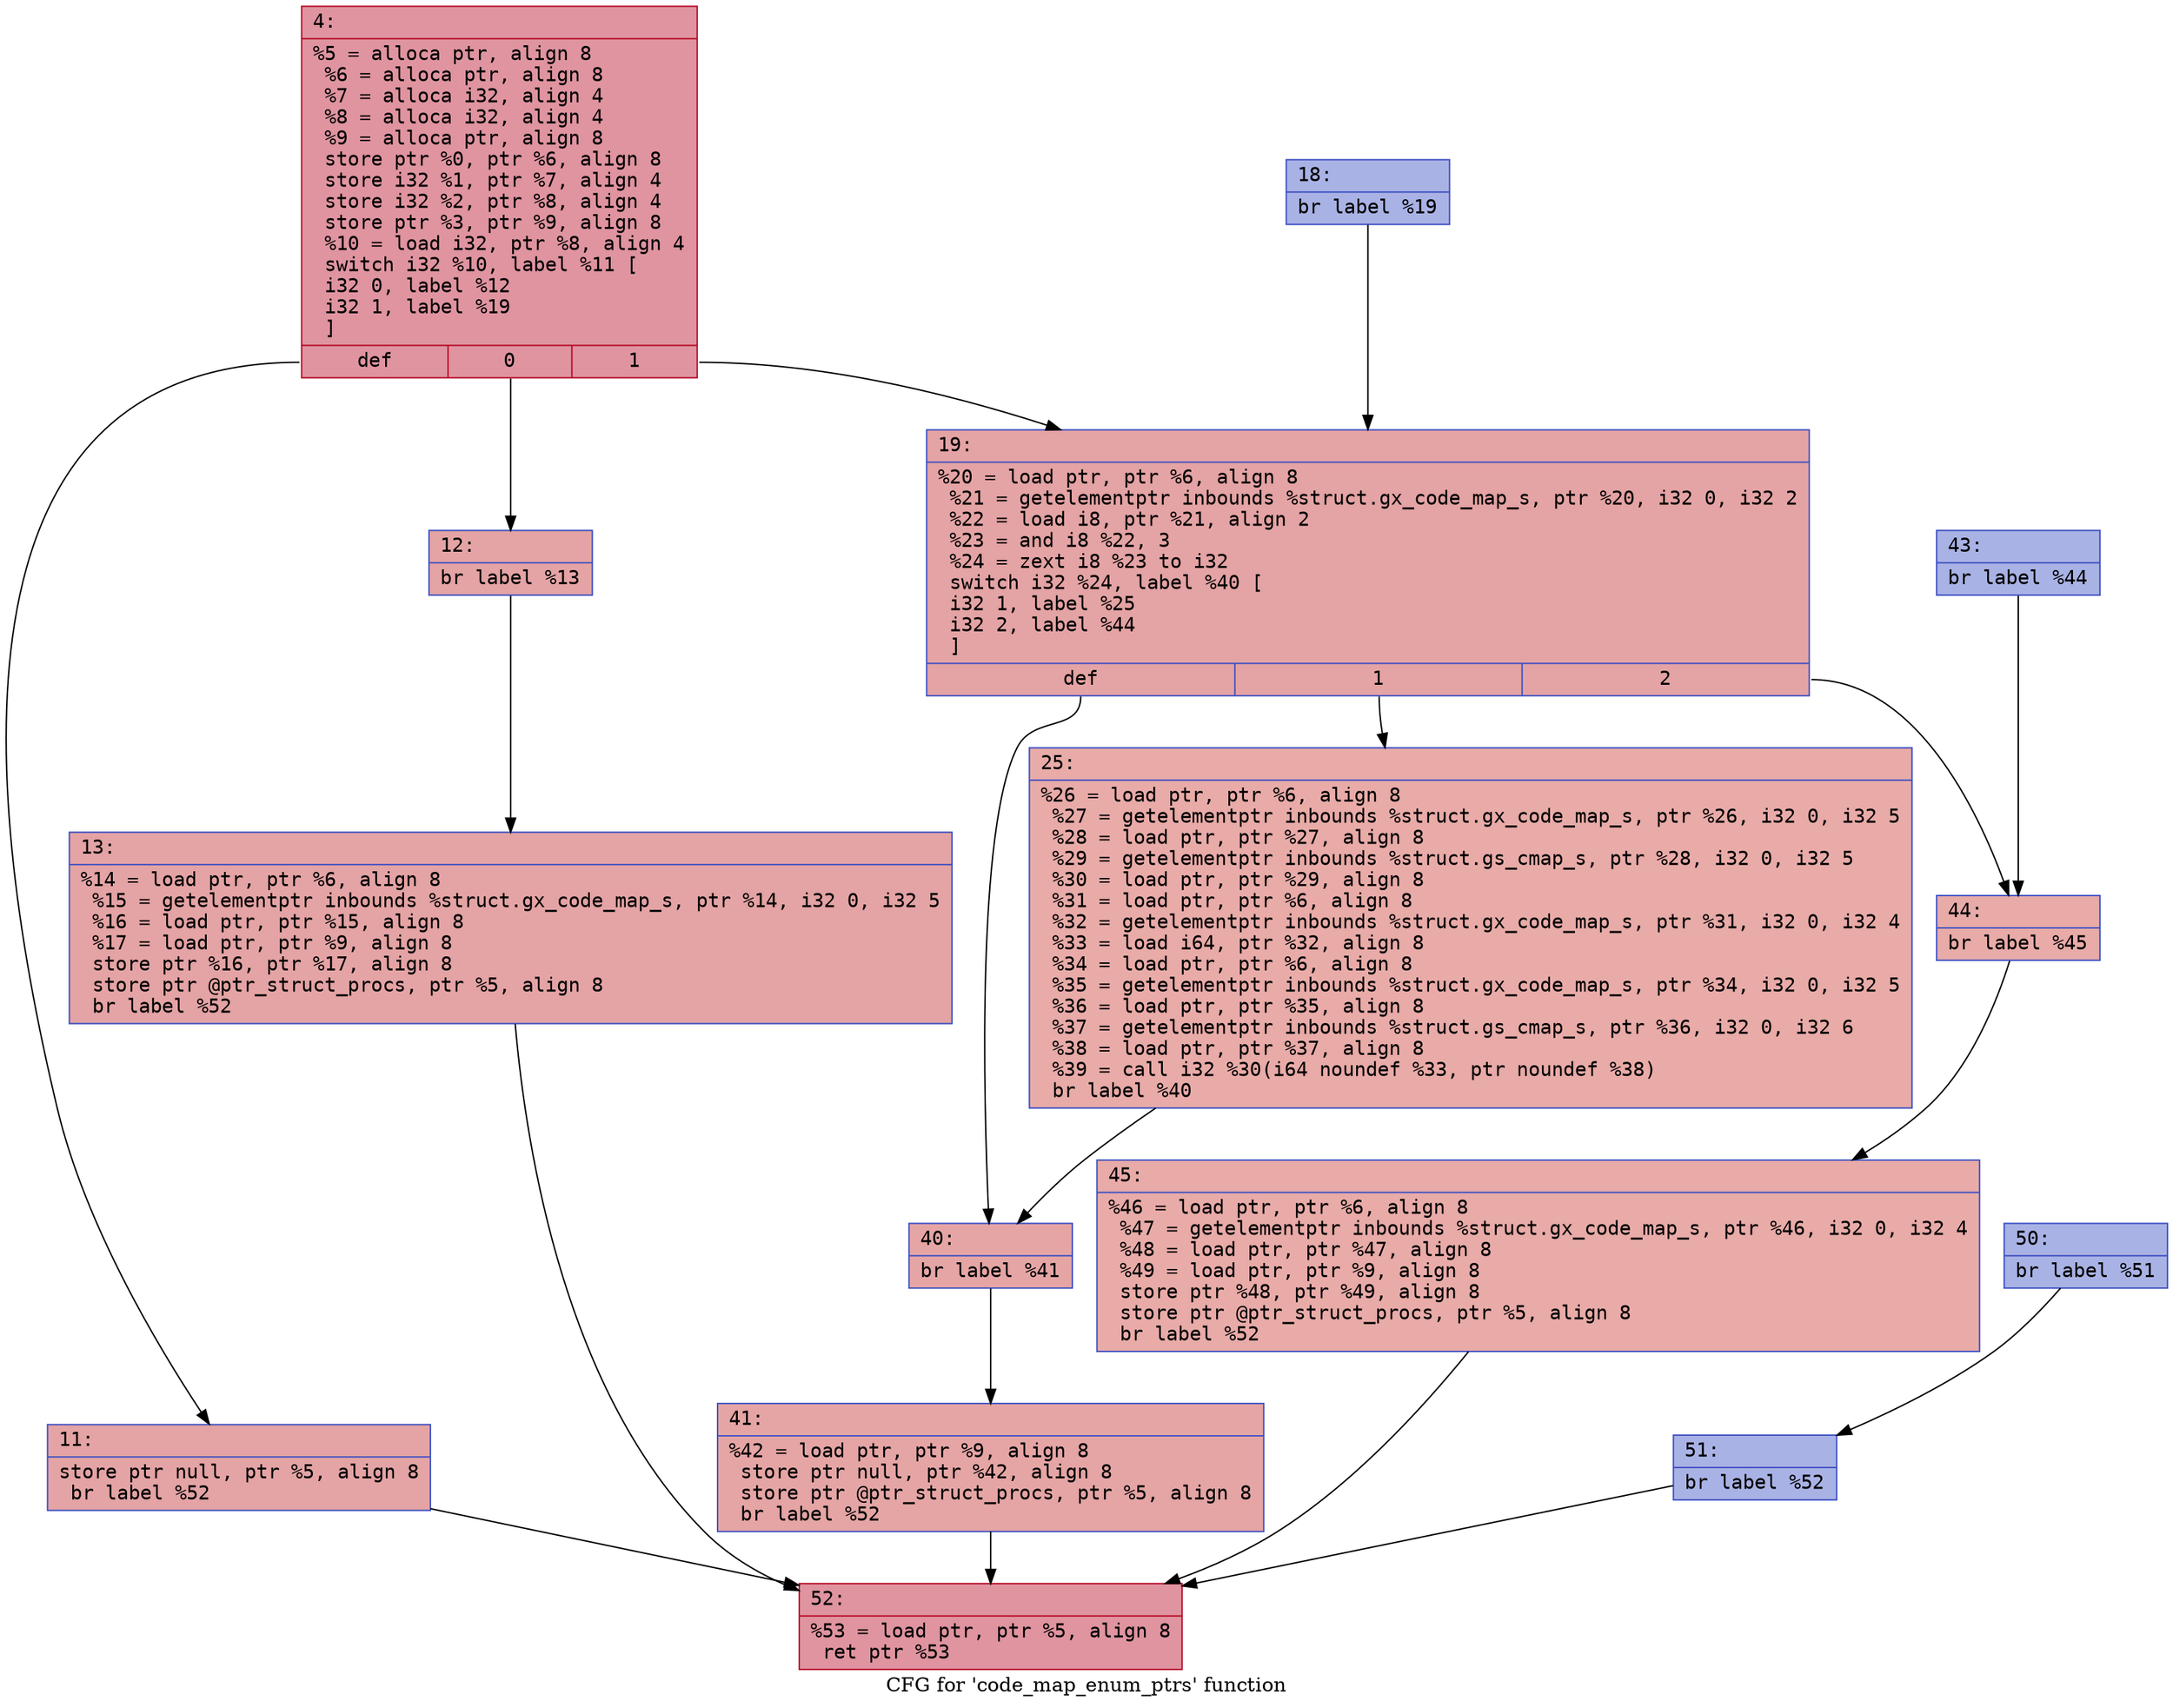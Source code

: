 digraph "CFG for 'code_map_enum_ptrs' function" {
	label="CFG for 'code_map_enum_ptrs' function";

	Node0x6000017fa490 [shape=record,color="#b70d28ff", style=filled, fillcolor="#b70d2870" fontname="Courier",label="{4:\l|  %5 = alloca ptr, align 8\l  %6 = alloca ptr, align 8\l  %7 = alloca i32, align 4\l  %8 = alloca i32, align 4\l  %9 = alloca ptr, align 8\l  store ptr %0, ptr %6, align 8\l  store i32 %1, ptr %7, align 4\l  store i32 %2, ptr %8, align 4\l  store ptr %3, ptr %9, align 8\l  %10 = load i32, ptr %8, align 4\l  switch i32 %10, label %11 [\l    i32 0, label %12\l    i32 1, label %19\l  ]\l|{<s0>def|<s1>0|<s2>1}}"];
	Node0x6000017fa490:s0 -> Node0x6000017fa4e0[tooltip="4 -> 11\nProbability 33.33%" ];
	Node0x6000017fa490:s1 -> Node0x6000017fa530[tooltip="4 -> 12\nProbability 33.33%" ];
	Node0x6000017fa490:s2 -> Node0x6000017fa620[tooltip="4 -> 19\nProbability 33.33%" ];
	Node0x6000017fa4e0 [shape=record,color="#3d50c3ff", style=filled, fillcolor="#c32e3170" fontname="Courier",label="{11:\l|  store ptr null, ptr %5, align 8\l  br label %52\l}"];
	Node0x6000017fa4e0 -> Node0x6000017fa8f0[tooltip="11 -> 52\nProbability 100.00%" ];
	Node0x6000017fa530 [shape=record,color="#3d50c3ff", style=filled, fillcolor="#c32e3170" fontname="Courier",label="{12:\l|  br label %13\l}"];
	Node0x6000017fa530 -> Node0x6000017fa580[tooltip="12 -> 13\nProbability 100.00%" ];
	Node0x6000017fa580 [shape=record,color="#3d50c3ff", style=filled, fillcolor="#c32e3170" fontname="Courier",label="{13:\l|  %14 = load ptr, ptr %6, align 8\l  %15 = getelementptr inbounds %struct.gx_code_map_s, ptr %14, i32 0, i32 5\l  %16 = load ptr, ptr %15, align 8\l  %17 = load ptr, ptr %9, align 8\l  store ptr %16, ptr %17, align 8\l  store ptr @ptr_struct_procs, ptr %5, align 8\l  br label %52\l}"];
	Node0x6000017fa580 -> Node0x6000017fa8f0[tooltip="13 -> 52\nProbability 100.00%" ];
	Node0x6000017fa5d0 [shape=record,color="#3d50c3ff", style=filled, fillcolor="#3d50c370" fontname="Courier",label="{18:\l|  br label %19\l}"];
	Node0x6000017fa5d0 -> Node0x6000017fa620[tooltip="18 -> 19\nProbability 100.00%" ];
	Node0x6000017fa620 [shape=record,color="#3d50c3ff", style=filled, fillcolor="#c32e3170" fontname="Courier",label="{19:\l|  %20 = load ptr, ptr %6, align 8\l  %21 = getelementptr inbounds %struct.gx_code_map_s, ptr %20, i32 0, i32 2\l  %22 = load i8, ptr %21, align 2\l  %23 = and i8 %22, 3\l  %24 = zext i8 %23 to i32\l  switch i32 %24, label %40 [\l    i32 1, label %25\l    i32 2, label %44\l  ]\l|{<s0>def|<s1>1|<s2>2}}"];
	Node0x6000017fa620:s0 -> Node0x6000017fa6c0[tooltip="19 -> 40\nProbability 33.33%" ];
	Node0x6000017fa620:s1 -> Node0x6000017fa670[tooltip="19 -> 25\nProbability 33.33%" ];
	Node0x6000017fa620:s2 -> Node0x6000017fa7b0[tooltip="19 -> 44\nProbability 33.33%" ];
	Node0x6000017fa670 [shape=record,color="#3d50c3ff", style=filled, fillcolor="#cc403a70" fontname="Courier",label="{25:\l|  %26 = load ptr, ptr %6, align 8\l  %27 = getelementptr inbounds %struct.gx_code_map_s, ptr %26, i32 0, i32 5\l  %28 = load ptr, ptr %27, align 8\l  %29 = getelementptr inbounds %struct.gs_cmap_s, ptr %28, i32 0, i32 5\l  %30 = load ptr, ptr %29, align 8\l  %31 = load ptr, ptr %6, align 8\l  %32 = getelementptr inbounds %struct.gx_code_map_s, ptr %31, i32 0, i32 4\l  %33 = load i64, ptr %32, align 8\l  %34 = load ptr, ptr %6, align 8\l  %35 = getelementptr inbounds %struct.gx_code_map_s, ptr %34, i32 0, i32 5\l  %36 = load ptr, ptr %35, align 8\l  %37 = getelementptr inbounds %struct.gs_cmap_s, ptr %36, i32 0, i32 6\l  %38 = load ptr, ptr %37, align 8\l  %39 = call i32 %30(i64 noundef %33, ptr noundef %38)\l  br label %40\l}"];
	Node0x6000017fa670 -> Node0x6000017fa6c0[tooltip="25 -> 40\nProbability 100.00%" ];
	Node0x6000017fa6c0 [shape=record,color="#3d50c3ff", style=filled, fillcolor="#c5333470" fontname="Courier",label="{40:\l|  br label %41\l}"];
	Node0x6000017fa6c0 -> Node0x6000017fa710[tooltip="40 -> 41\nProbability 100.00%" ];
	Node0x6000017fa710 [shape=record,color="#3d50c3ff", style=filled, fillcolor="#c5333470" fontname="Courier",label="{41:\l|  %42 = load ptr, ptr %9, align 8\l  store ptr null, ptr %42, align 8\l  store ptr @ptr_struct_procs, ptr %5, align 8\l  br label %52\l}"];
	Node0x6000017fa710 -> Node0x6000017fa8f0[tooltip="41 -> 52\nProbability 100.00%" ];
	Node0x6000017fa760 [shape=record,color="#3d50c3ff", style=filled, fillcolor="#3d50c370" fontname="Courier",label="{43:\l|  br label %44\l}"];
	Node0x6000017fa760 -> Node0x6000017fa7b0[tooltip="43 -> 44\nProbability 100.00%" ];
	Node0x6000017fa7b0 [shape=record,color="#3d50c3ff", style=filled, fillcolor="#cc403a70" fontname="Courier",label="{44:\l|  br label %45\l}"];
	Node0x6000017fa7b0 -> Node0x6000017fa800[tooltip="44 -> 45\nProbability 100.00%" ];
	Node0x6000017fa800 [shape=record,color="#3d50c3ff", style=filled, fillcolor="#cc403a70" fontname="Courier",label="{45:\l|  %46 = load ptr, ptr %6, align 8\l  %47 = getelementptr inbounds %struct.gx_code_map_s, ptr %46, i32 0, i32 4\l  %48 = load ptr, ptr %47, align 8\l  %49 = load ptr, ptr %9, align 8\l  store ptr %48, ptr %49, align 8\l  store ptr @ptr_struct_procs, ptr %5, align 8\l  br label %52\l}"];
	Node0x6000017fa800 -> Node0x6000017fa8f0[tooltip="45 -> 52\nProbability 100.00%" ];
	Node0x6000017fa850 [shape=record,color="#3d50c3ff", style=filled, fillcolor="#3d50c370" fontname="Courier",label="{50:\l|  br label %51\l}"];
	Node0x6000017fa850 -> Node0x6000017fa8a0[tooltip="50 -> 51\nProbability 100.00%" ];
	Node0x6000017fa8a0 [shape=record,color="#3d50c3ff", style=filled, fillcolor="#3d50c370" fontname="Courier",label="{51:\l|  br label %52\l}"];
	Node0x6000017fa8a0 -> Node0x6000017fa8f0[tooltip="51 -> 52\nProbability 100.00%" ];
	Node0x6000017fa8f0 [shape=record,color="#b70d28ff", style=filled, fillcolor="#b70d2870" fontname="Courier",label="{52:\l|  %53 = load ptr, ptr %5, align 8\l  ret ptr %53\l}"];
}
